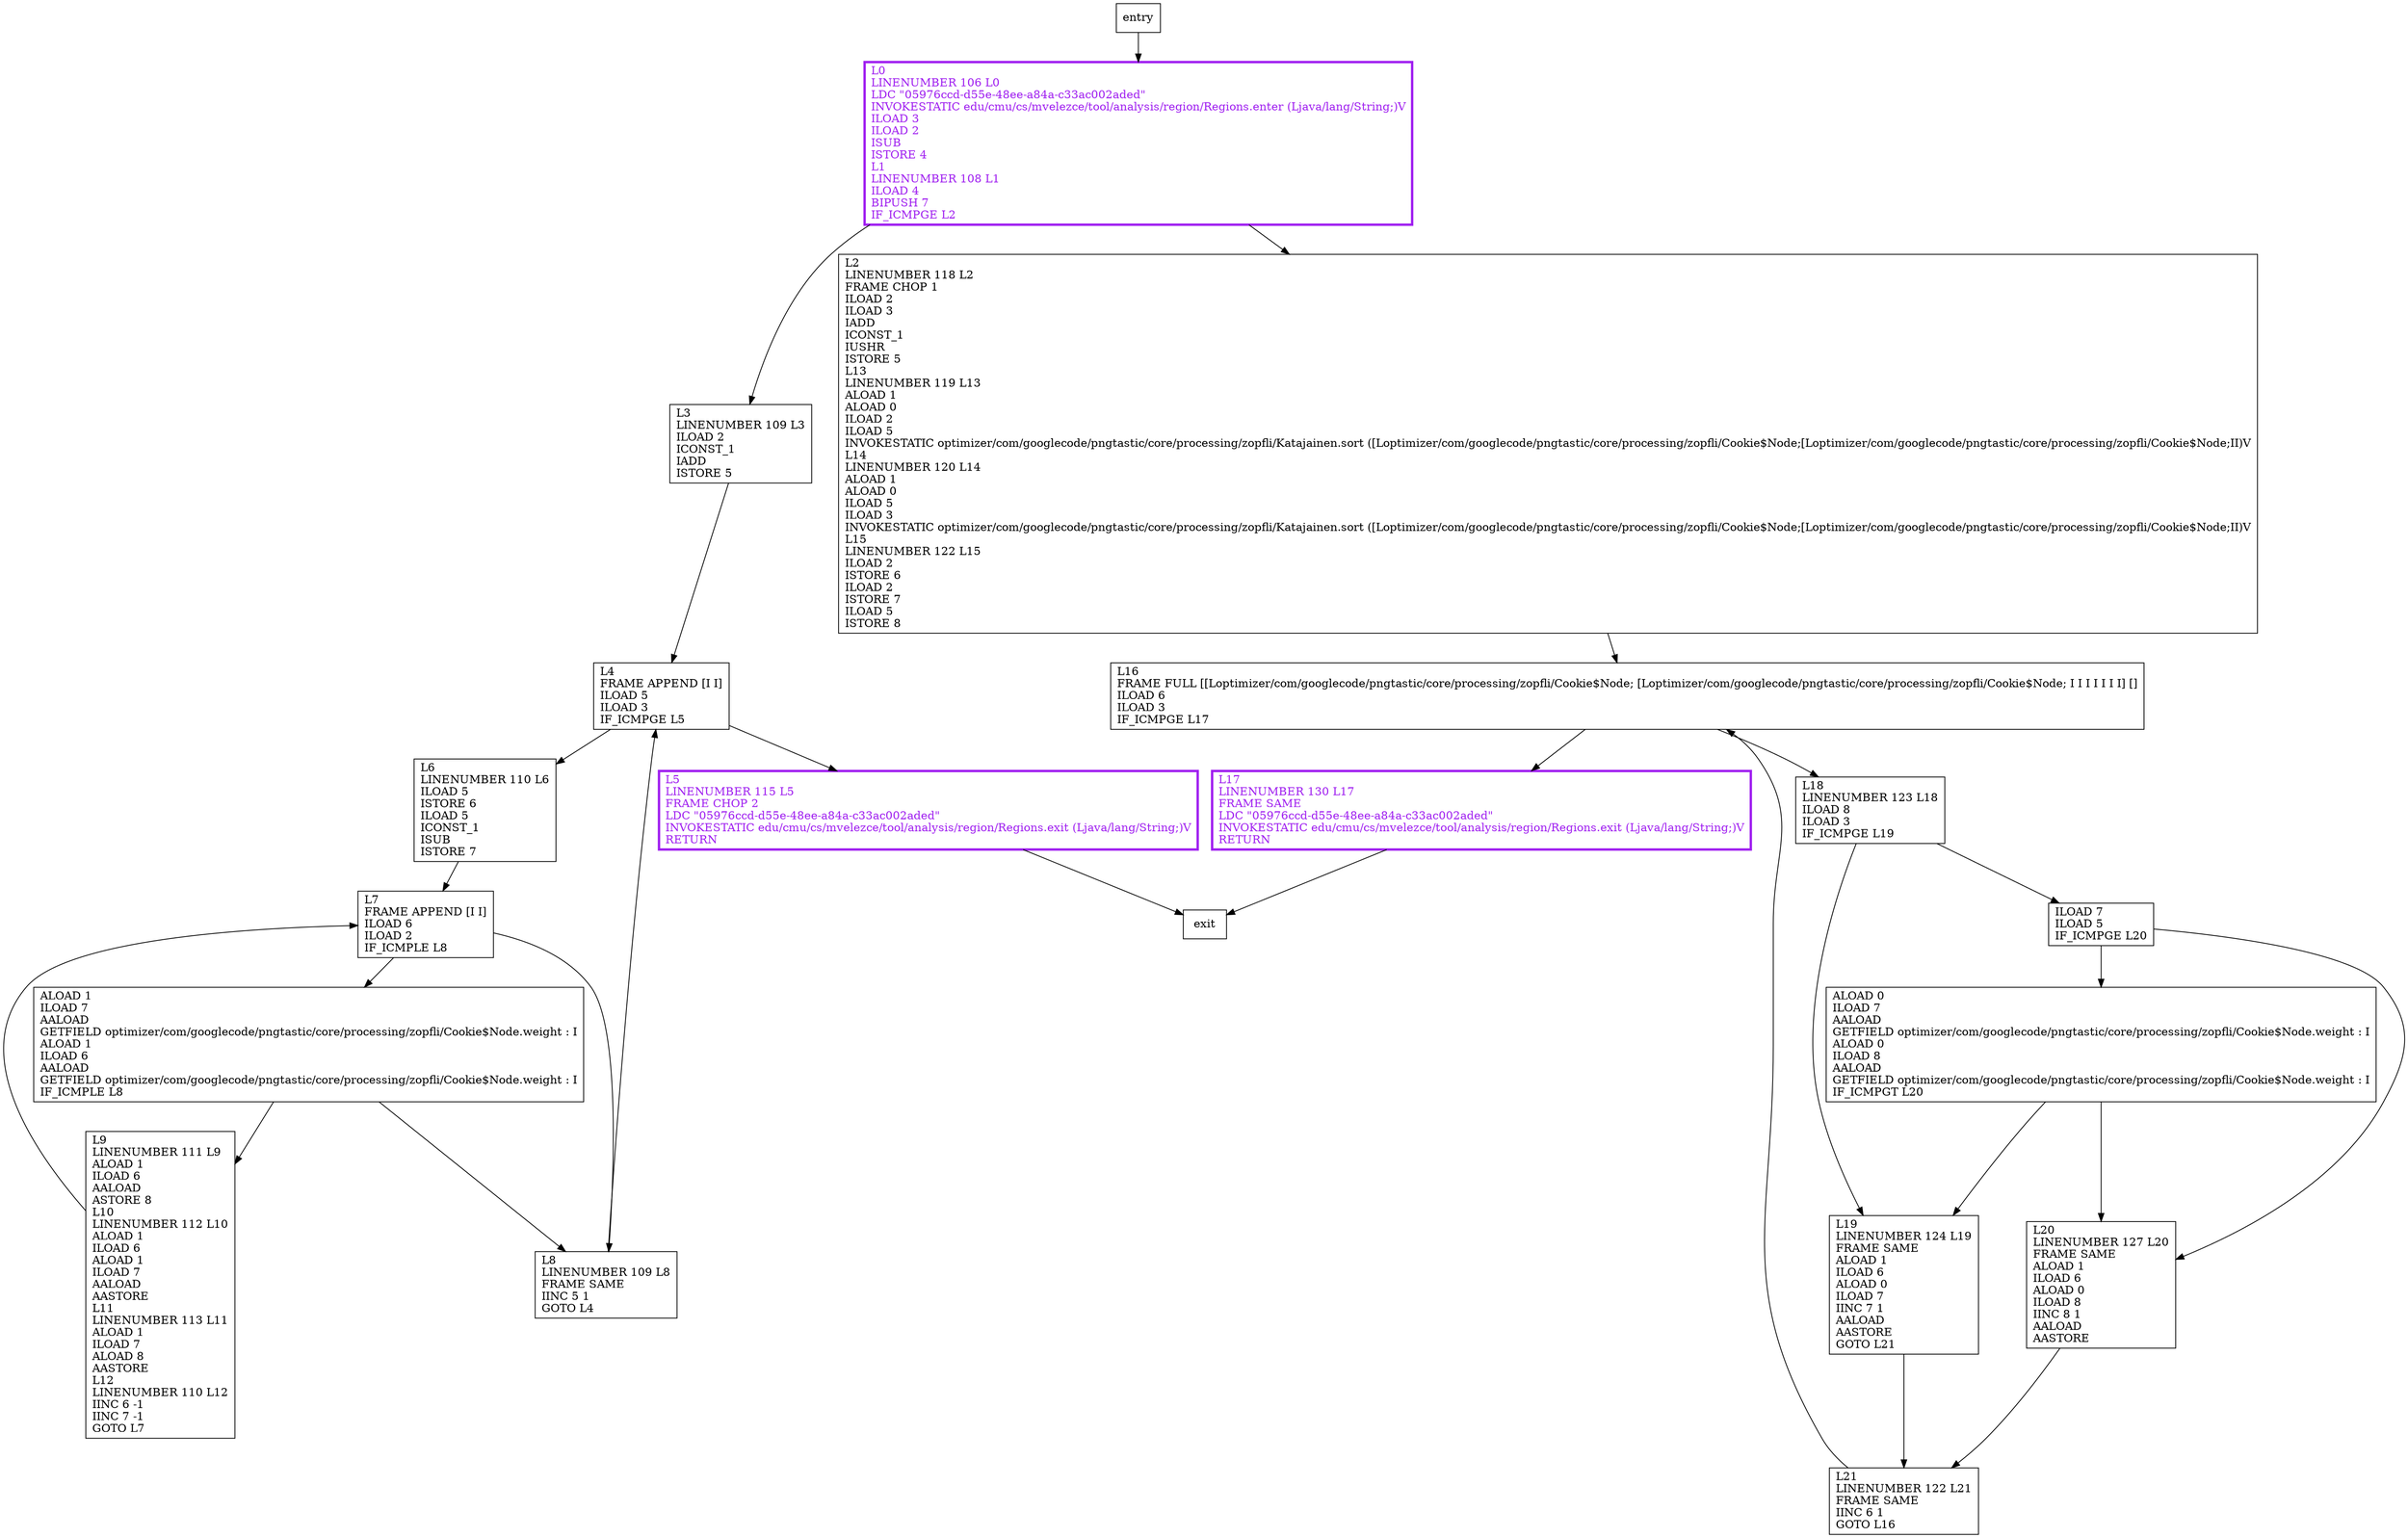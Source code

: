 digraph sort {
node [shape=record];
1571121222 [label="L4\lFRAME APPEND [I I]\lILOAD 5\lILOAD 3\lIF_ICMPGE L5\l"];
530541711 [label="ILOAD 7\lILOAD 5\lIF_ICMPGE L20\l"];
2007593256 [label="L20\lLINENUMBER 127 L20\lFRAME SAME\lALOAD 1\lILOAD 6\lALOAD 0\lILOAD 8\lIINC 8 1\lAALOAD\lAASTORE\l"];
301136990 [label="ALOAD 0\lILOAD 7\lAALOAD\lGETFIELD optimizer/com/googlecode/pngtastic/core/processing/zopfli/Cookie$Node.weight : I\lALOAD 0\lILOAD 8\lAALOAD\lGETFIELD optimizer/com/googlecode/pngtastic/core/processing/zopfli/Cookie$Node.weight : I\lIF_ICMPGT L20\l"];
1201570470 [label="L6\lLINENUMBER 110 L6\lILOAD 5\lISTORE 6\lILOAD 5\lICONST_1\lISUB\lISTORE 7\l"];
467562500 [label="L17\lLINENUMBER 130 L17\lFRAME SAME\lLDC \"05976ccd-d55e-48ee-a84a-c33ac002aded\"\lINVOKESTATIC edu/cmu/cs/mvelezce/tool/analysis/region/Regions.exit (Ljava/lang/String;)V\lRETURN\l"];
236374942 [label="L21\lLINENUMBER 122 L21\lFRAME SAME\lIINC 6 1\lGOTO L16\l"];
1583891739 [label="L3\lLINENUMBER 109 L3\lILOAD 2\lICONST_1\lIADD\lISTORE 5\l"];
664284799 [label="L2\lLINENUMBER 118 L2\lFRAME CHOP 1\lILOAD 2\lILOAD 3\lIADD\lICONST_1\lIUSHR\lISTORE 5\lL13\lLINENUMBER 119 L13\lALOAD 1\lALOAD 0\lILOAD 2\lILOAD 5\lINVOKESTATIC optimizer/com/googlecode/pngtastic/core/processing/zopfli/Katajainen.sort ([Loptimizer/com/googlecode/pngtastic/core/processing/zopfli/Cookie$Node;[Loptimizer/com/googlecode/pngtastic/core/processing/zopfli/Cookie$Node;II)V\lL14\lLINENUMBER 120 L14\lALOAD 1\lALOAD 0\lILOAD 5\lILOAD 3\lINVOKESTATIC optimizer/com/googlecode/pngtastic/core/processing/zopfli/Katajainen.sort ([Loptimizer/com/googlecode/pngtastic/core/processing/zopfli/Cookie$Node;[Loptimizer/com/googlecode/pngtastic/core/processing/zopfli/Cookie$Node;II)V\lL15\lLINENUMBER 122 L15\lILOAD 2\lISTORE 6\lILOAD 2\lISTORE 7\lILOAD 5\lISTORE 8\l"];
554940412 [label="L8\lLINENUMBER 109 L8\lFRAME SAME\lIINC 5 1\lGOTO L4\l"];
1639288795 [label="L7\lFRAME APPEND [I I]\lILOAD 6\lILOAD 2\lIF_ICMPLE L8\l"];
1762578096 [label="L19\lLINENUMBER 124 L19\lFRAME SAME\lALOAD 1\lILOAD 6\lALOAD 0\lILOAD 7\lIINC 7 1\lAALOAD\lAASTORE\lGOTO L21\l"];
19779607 [label="L5\lLINENUMBER 115 L5\lFRAME CHOP 2\lLDC \"05976ccd-d55e-48ee-a84a-c33ac002aded\"\lINVOKESTATIC edu/cmu/cs/mvelezce/tool/analysis/region/Regions.exit (Ljava/lang/String;)V\lRETURN\l"];
612910765 [label="L18\lLINENUMBER 123 L18\lILOAD 8\lILOAD 3\lIF_ICMPGE L19\l"];
117976995 [label="L0\lLINENUMBER 106 L0\lLDC \"05976ccd-d55e-48ee-a84a-c33ac002aded\"\lINVOKESTATIC edu/cmu/cs/mvelezce/tool/analysis/region/Regions.enter (Ljava/lang/String;)V\lILOAD 3\lILOAD 2\lISUB\lISTORE 4\lL1\lLINENUMBER 108 L1\lILOAD 4\lBIPUSH 7\lIF_ICMPGE L2\l"];
1037004376 [label="ALOAD 1\lILOAD 7\lAALOAD\lGETFIELD optimizer/com/googlecode/pngtastic/core/processing/zopfli/Cookie$Node.weight : I\lALOAD 1\lILOAD 6\lAALOAD\lGETFIELD optimizer/com/googlecode/pngtastic/core/processing/zopfli/Cookie$Node.weight : I\lIF_ICMPLE L8\l"];
1787377095 [label="L16\lFRAME FULL [[Loptimizer/com/googlecode/pngtastic/core/processing/zopfli/Cookie$Node; [Loptimizer/com/googlecode/pngtastic/core/processing/zopfli/Cookie$Node; I I I I I I I] []\lILOAD 6\lILOAD 3\lIF_ICMPGE L17\l"];
1385020574 [label="L9\lLINENUMBER 111 L9\lALOAD 1\lILOAD 6\lAALOAD\lASTORE 8\lL10\lLINENUMBER 112 L10\lALOAD 1\lILOAD 6\lALOAD 1\lILOAD 7\lAALOAD\lAASTORE\lL11\lLINENUMBER 113 L11\lALOAD 1\lILOAD 7\lALOAD 8\lAASTORE\lL12\lLINENUMBER 110 L12\lIINC 6 -1\lIINC 7 -1\lGOTO L7\l"];
entry;
exit;
1571121222 -> 19779607;
1571121222 -> 1201570470;
530541711 -> 2007593256;
530541711 -> 301136990;
2007593256 -> 236374942;
301136990 -> 2007593256;
301136990 -> 1762578096;
1201570470 -> 1639288795;
467562500 -> exit;
236374942 -> 1787377095;
1583891739 -> 1571121222;
664284799 -> 1787377095;
554940412 -> 1571121222;
entry -> 117976995;
1639288795 -> 554940412;
1639288795 -> 1037004376;
1762578096 -> 236374942;
19779607 -> exit;
612910765 -> 530541711;
612910765 -> 1762578096;
117976995 -> 1583891739;
117976995 -> 664284799;
1037004376 -> 554940412;
1037004376 -> 1385020574;
1787377095 -> 467562500;
1787377095 -> 612910765;
1385020574 -> 1639288795;
19779607[fontcolor="purple", penwidth=3, color="purple"];
467562500[fontcolor="purple", penwidth=3, color="purple"];
117976995[fontcolor="purple", penwidth=3, color="purple"];
}
